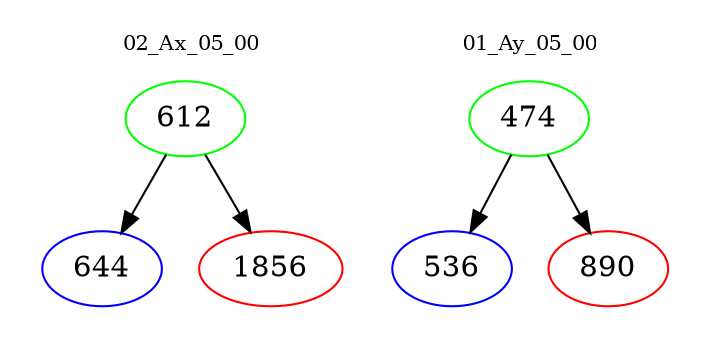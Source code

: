 digraph{
subgraph cluster_0 {
color = white
label = "02_Ax_05_00";
fontsize=10;
T0_612 [label="612", color="green"]
T0_612 -> T0_644 [color="black"]
T0_644 [label="644", color="blue"]
T0_612 -> T0_1856 [color="black"]
T0_1856 [label="1856", color="red"]
}
subgraph cluster_1 {
color = white
label = "01_Ay_05_00";
fontsize=10;
T1_474 [label="474", color="green"]
T1_474 -> T1_536 [color="black"]
T1_536 [label="536", color="blue"]
T1_474 -> T1_890 [color="black"]
T1_890 [label="890", color="red"]
}
}
